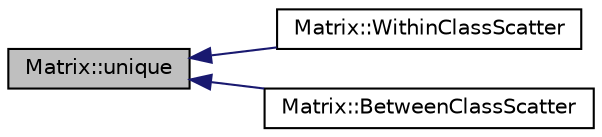 digraph "Matrix::unique"
{
  bgcolor="transparent";
  edge [fontname="Helvetica",fontsize="10",labelfontname="Helvetica",labelfontsize="10"];
  node [fontname="Helvetica",fontsize="10",shape=record];
  rankdir="LR";
  Node221 [label="Matrix::unique",height=0.2,width=0.4,color="black", fillcolor="grey75", style="filled", fontcolor="black"];
  Node221 -> Node222 [dir="back",color="midnightblue",fontsize="10",style="solid",fontname="Helvetica"];
  Node222 [label="Matrix::WithinClassScatter",height=0.2,width=0.4,color="black",URL="$classMatrix.html#a5fd175e88fc60e7adf403e5c8f0f5670"];
  Node221 -> Node223 [dir="back",color="midnightblue",fontsize="10",style="solid",fontname="Helvetica"];
  Node223 [label="Matrix::BetweenClassScatter",height=0.2,width=0.4,color="black",URL="$classMatrix.html#aa494447ecb454d0486c8462fb2ba9741"];
}
